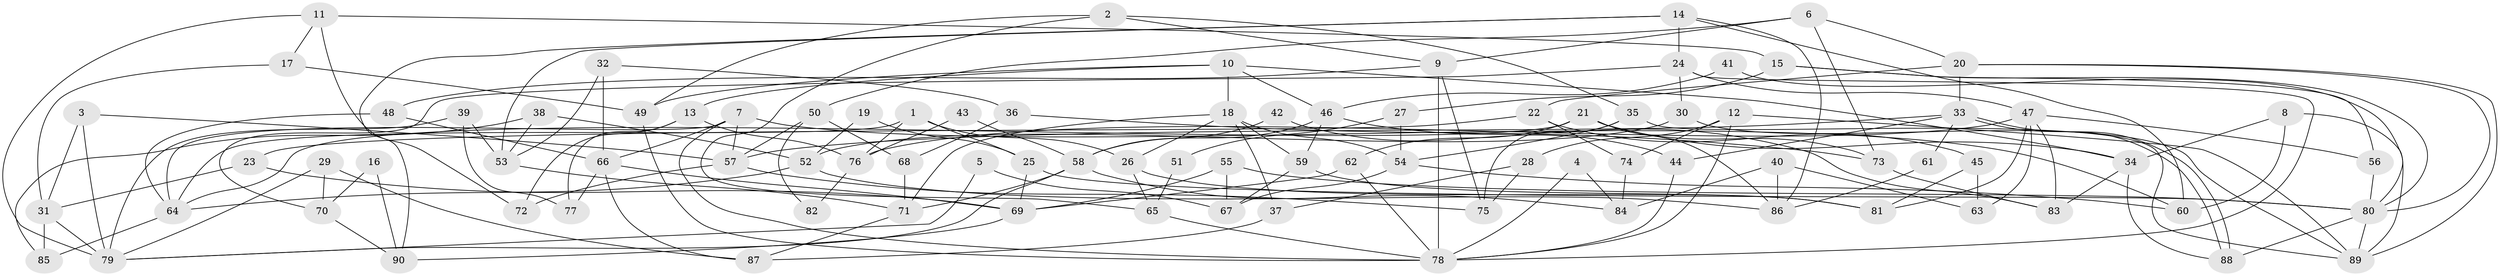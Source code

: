 // coarse degree distribution, {6: 0.14035087719298245, 2: 0.07017543859649122, 9: 0.07017543859649122, 4: 0.22807017543859648, 7: 0.10526315789473684, 3: 0.17543859649122806, 8: 0.07017543859649122, 1: 0.017543859649122806, 5: 0.12280701754385964}
// Generated by graph-tools (version 1.1) at 2025/41/03/06/25 10:41:59]
// undirected, 90 vertices, 180 edges
graph export_dot {
graph [start="1"]
  node [color=gray90,style=filled];
  1;
  2;
  3;
  4;
  5;
  6;
  7;
  8;
  9;
  10;
  11;
  12;
  13;
  14;
  15;
  16;
  17;
  18;
  19;
  20;
  21;
  22;
  23;
  24;
  25;
  26;
  27;
  28;
  29;
  30;
  31;
  32;
  33;
  34;
  35;
  36;
  37;
  38;
  39;
  40;
  41;
  42;
  43;
  44;
  45;
  46;
  47;
  48;
  49;
  50;
  51;
  52;
  53;
  54;
  55;
  56;
  57;
  58;
  59;
  60;
  61;
  62;
  63;
  64;
  65;
  66;
  67;
  68;
  69;
  70;
  71;
  72;
  73;
  74;
  75;
  76;
  77;
  78;
  79;
  80;
  81;
  82;
  83;
  84;
  85;
  86;
  87;
  88;
  89;
  90;
  1 -- 26;
  1 -- 64;
  1 -- 25;
  1 -- 76;
  2 -- 35;
  2 -- 49;
  2 -- 9;
  2 -- 65;
  3 -- 31;
  3 -- 57;
  3 -- 79;
  4 -- 84;
  4 -- 78;
  5 -- 67;
  5 -- 79;
  6 -- 9;
  6 -- 20;
  6 -- 50;
  6 -- 73;
  7 -- 60;
  7 -- 66;
  7 -- 57;
  7 -- 64;
  7 -- 78;
  8 -- 89;
  8 -- 34;
  8 -- 60;
  9 -- 75;
  9 -- 48;
  9 -- 78;
  10 -- 34;
  10 -- 18;
  10 -- 13;
  10 -- 46;
  10 -- 49;
  11 -- 79;
  11 -- 17;
  11 -- 15;
  11 -- 72;
  12 -- 89;
  12 -- 78;
  12 -- 28;
  12 -- 74;
  13 -- 72;
  13 -- 76;
  13 -- 77;
  14 -- 24;
  14 -- 60;
  14 -- 53;
  14 -- 86;
  14 -- 90;
  15 -- 80;
  15 -- 27;
  15 -- 56;
  16 -- 70;
  16 -- 90;
  17 -- 49;
  17 -- 31;
  18 -- 59;
  18 -- 71;
  18 -- 26;
  18 -- 37;
  18 -- 54;
  19 -- 52;
  19 -- 25;
  20 -- 22;
  20 -- 80;
  20 -- 33;
  20 -- 89;
  21 -- 73;
  21 -- 64;
  21 -- 34;
  21 -- 62;
  21 -- 86;
  22 -- 45;
  22 -- 23;
  22 -- 74;
  23 -- 69;
  23 -- 31;
  24 -- 78;
  24 -- 30;
  24 -- 47;
  24 -- 70;
  25 -- 80;
  25 -- 69;
  26 -- 65;
  26 -- 81;
  27 -- 54;
  27 -- 51;
  28 -- 37;
  28 -- 75;
  29 -- 79;
  29 -- 70;
  29 -- 87;
  30 -- 89;
  30 -- 52;
  31 -- 85;
  31 -- 79;
  32 -- 36;
  32 -- 66;
  32 -- 53;
  33 -- 88;
  33 -- 88;
  33 -- 44;
  33 -- 57;
  33 -- 61;
  34 -- 83;
  34 -- 88;
  35 -- 89;
  35 -- 75;
  35 -- 54;
  36 -- 73;
  36 -- 68;
  37 -- 87;
  38 -- 52;
  38 -- 53;
  38 -- 85;
  39 -- 53;
  39 -- 77;
  39 -- 79;
  40 -- 86;
  40 -- 84;
  40 -- 63;
  41 -- 46;
  41 -- 80;
  42 -- 58;
  42 -- 44;
  43 -- 58;
  43 -- 76;
  44 -- 78;
  45 -- 81;
  45 -- 63;
  46 -- 59;
  46 -- 58;
  46 -- 83;
  47 -- 76;
  47 -- 56;
  47 -- 63;
  47 -- 81;
  47 -- 83;
  48 -- 66;
  48 -- 64;
  49 -- 78;
  50 -- 57;
  50 -- 68;
  50 -- 82;
  51 -- 65;
  52 -- 86;
  52 -- 64;
  53 -- 71;
  54 -- 60;
  54 -- 67;
  55 -- 69;
  55 -- 80;
  55 -- 67;
  56 -- 80;
  57 -- 72;
  57 -- 75;
  58 -- 79;
  58 -- 71;
  58 -- 84;
  59 -- 81;
  59 -- 67;
  61 -- 86;
  62 -- 78;
  62 -- 69;
  64 -- 85;
  65 -- 78;
  66 -- 87;
  66 -- 69;
  66 -- 77;
  68 -- 71;
  69 -- 90;
  70 -- 90;
  71 -- 87;
  73 -- 83;
  74 -- 84;
  76 -- 82;
  80 -- 88;
  80 -- 89;
}
